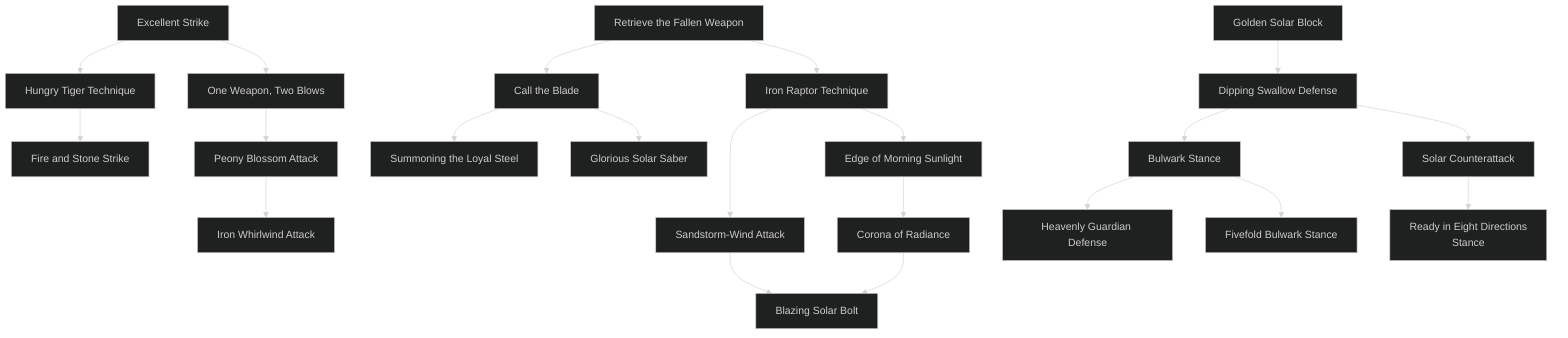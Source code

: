 ---
config:
  theme: dark
---

flowchart TD

    excellent_strike[Excellent Strike]
    click excellent_strike callback "
        Excellent Strike<br>
        <br>
        Cost: 1 mote per die<br>
        Duration: Instant<br>
        Type: Supplemental<br>
        Minimum Melee: 1<br>
        Minimum Essence: 1<br>
        Prerequisite Charms: None<br>
        <br>
        The Exalted fills her weapon with crackling Essence,
        making her swing hard and true. For each mote of Essence
        spent on this Charm, the player may add one die to a single
        attack but can no more than double her character's regular
        Dexterity + Melee dice pool.
        "

    excellent_strike --> hungry_tiger_technique[Hungry Tiger Technique]
    click hungry_tiger_technique callback "
        Hungry Tiger Technique<br>
        <br>
        Cost: 1 mote<br>
        Duration: Instant<br>
        Type: Minimum Melee<br>
        Supplemental: 2<br>
        Minimum Essence: 1<br>
        Prerequisite Charms: Excellent Strike<br>
        <br>
        To activate the Hungry Tiger Technique, the Exalted
        charges her body and weapon with Essence, unifying the
        two and making her attack as if the weapon were an
        extension of her being. If the attack is successful, the player
        counts the extra successes twice for the purposes of determining
        damage. The Essence to power this Charm must be
        spent prior to making the attack roll.
        "

    hungry_tiger_technique --> fire_and_stone_strike[Fire and Stone Strike]
    click fire_and_stone_strike callback "
        Fire and Stone Strike<br>
        <br>
        Cost: 1 mote per health level<br>
        Duration: Instant<br>
        Type: Supplemental<br>
        Minimum Melee: 3<br>
        Minimum Essence: 1<br>
        Prerequisite Charms: Hungry Tiger Technique<br>
        <br>
        The character focuses her Essence into her weapon and
        swings a terrible blow against her opponent. If the blow is
        successful, the character's attack does an additional die of
        damage against her opponent for every mote of Essence she
        spent activating the Charm. Characters cannot spend more
        Essence activating Fire and Stones Strike than they have
        dots of Strength. Note that the Essence cost of Fire and
        Stones Strike must be spent before the attack roll. If a
        non-orichalcum weapon is used to do more automatic damage
        successes than its damage rating, it will probably break.
        "

    excellent_strike --> one_weapon_two_blows[One Weapon, Two Blows]
    click one_weapon_two_blows callback "
        One Weapon, Two Blows<br>
        <br>
        Cost: 3 motes<br>
        Duration: Instant<br>
        Type: Extra Action<br>
        Minimum Melee: 2<br>
        Minimum Essence: 1<br>
        Prerequisite Charms: Excellent Strike<br>
        <br>
        The Exalted charges her weapon arm with Essence,
        and it becomes as fast as a striking snake. The character
        may attack a target twice in one turn. The attacks both
        occur on the character's initiative, but each is rolled
        separately. If the defender attempts to dodge or parry, one
        roll is made and the results are applied to both attacks.
        "

    one_weapon_two_blows --> peony_blossom_attack[Peony Blossom Attack]
    click peony_blossom_attack callback "
        Peony Blossom Attack<br>
        <br>
        Cost: Varies<br>
        Duration: Instant<br>
        Type: Extra Action<br>
        Minimum Melee: 3<br>
        Minimum Essence: 1<br>
        Prerequisite Charms: One Weapon, Two Blows<br>
        <br>
        The Exalted surrounds herself with a nimbus of Essence,
        and her movements become as rapid and smooth as
        ice on hot metal. The character may make multiple attacks,
        either against multiple targets or a single opponent.
        The character may attack as many times as she likes, so
        long as she has sufficient Essence to fuel the Charm. Each
        attack costs motes of Essence equal to the twice the total
        number of attacks the character has made that turn,
        including his normal attack. A character making 5 attacks
        would pay 28 (4 + 6 + 8 + 10) motes of Essence to activate
        the Peony Blossom Attack.<br>
        The player must declare how many attacks the character
        will make this turn before the character takes her first
        action. The character cannot split her Melee dice pool and
        use this Charm in the same turn, so a Combo with some
        sort of defensive Charm is recommended. Defenders must
        dodge or parry each attack separately.
        "

    peony_blossom_attack --> iron_whirlwind_attack[Iron Whirlwind Attack]
    click iron_whirlwind_attack callback "
        Iron Whirlwind Attack<br>
        <br>
        Cost: 5 motes, 1 Willpower<br>
        Duration: Instant<br>
        Type: Extra Action<br>
        Minimum Melee: 5<br>
        Minimum Essence: 2<br>
        Prerequisite Charms: Peony Blossom Attack<br>
        <br>
        The character permeates his body with raw Essence,
        so much that it wraps around him in a gauzy corona and
        leaves trailing streaks behind his lightning-fast strikes and
        thrusts. On the turn he uses this Charm, the character may
        make a total number of attacks equal to his Dexterity.
        The character cannot split his Melee dice pool and
        use this Charm in the same turn, so a Combo with some
        sort of defensive Charm is recommended.
        "

    retrieve_the_fallen_weapon[Retrieve the Fallen Weapon]
    click retrieve_the_fallen_weapon callback "
        Retrieve the Fallen Weapon<br>
        <br>
        Cost: 1 mote<br>
        Duration: Instant<br>
        Type: Simple<br>
        Minimum Melee: 1<br>
        Minimum Essence: 1<br>
        Prerequisite Charms: None<br>
        <br>
        The Exalted may use the bonds that form between a
        weapon and its wielder to call his chosen implement of battle
        to his hand. This Charm can overcome friction and gravity to
        carry the weapon through the air to the character but cannot
        defeat doors, chains and other such substantial hindrances.
        The character must have his weapon hand empty and must be
        able to see the weapon in order to call it to himself. The
        character must have used the weapon and be familiar with it
        to use this Charm on it — it must be his weapon.
        "

    retrieve_the_fallen_weapon --> call_the_blade[Call the Blade]
    click call_the_blade callback "
        Call the Blade<br>
        <br>
        Cost: 3 motes<br>
        Duration: Instant<br>
        Type: Simple<br>
        Minimum Melee: 2<br>
        Minimum Essence: 2<br>
        Prerequisite Charms: Retrieve the Fallen Weapon<br>
        <br>
        The character may call her weapon back to her hand, even
        if she cannot see it. The weapon does not traverse the space
        between its location and the character's hand, it simply flashes into
        her grasp. The call of this Charm reaches only (10x the character's
        Essence) yards, if the weapon is farther than that, the Charm will
        fail. As with Retrieve the Fallen Weapon, the character cannot use
        this power to steal weapons, only to call her own weapon to her.
        "

    call_the_blade --> summoning_the_loyal_steel[Summoning the Loyal Steel]
    click summoning_the_loyal_steel callback "
        Summoning the Loyal Steel<br>
        <br>
        Cost: 1 mote to summon or banish<br>
        Duration: Instant<br>
        Type: Reflexive<br>
        Minimum Melee: 3<br>
        Minimum Essence: 1<br>
        Prerequisite Charms: Call the Blade<br>
        <br>
        The character simply gestures, and his weapon flashes to
        his hand, appearing instantly in his grasp regardless of its
        previous location. A character who is holding his weapon can
        also banish it, spending a mote of Essence to place it Elsewhere.
        Weapons that have been placed Elsewhere are gone from the
        world and can only be reached by their Exalted owner through
        the use of Summoning the Loyal Steel. The Exalted must have
        "

    call_the_blade --> glorious_solar_saber[Glorious Solar Saber]
    click glorious_solar_saber callback "
        Glorious Solar Saber<br>
        <br>
        Cost: 5 motes + 1 Willpower<br>
        Duration: One scene<br>
        Type: Simple<br>
        Minimum Melee: 3<br>
        Minimum Essence: 2<br>
        Prerequisite Charms: Call the Blade<br>
        <br>
        The character can now never be disarmed. She can
        concentrate Essence in her hand, forming a glittering
        golden blade of pure magical energy that does a base lethal
        damage equal to the character's Strength plus her Essence
        score. The blade glows brightly enough to light an area
        three or four yards across. Each Exalted's blade is different,
        perfectly matching her personality and fighting style.
        "

    retrieve_the_fallen_weapon --> iron_raptor_technique[Iron Raptor Technique]
    click iron_raptor_technique callback "
        Iron Raptor Technique<br>
        <br>
        Cost: 2 motes<br>
        Duration: Instant<br>
        Type: Simple<br>
        Minimum Melee: 3<br>
        Minimum Essence: 1<br>
        Prerequisite Charms: Retrieve the Fallen Weapon<br>
        <br>
        This Charm allows the character to use his weapon to
        attack up to Dexterity x 5 yards away. The weapon whirls
        through the air to its strike its target, like a bloodthirsty, metal
        bird of prey, and then spins obediently back to the wielder's
        hand. The character attacks with his Melee pool, as usual, and
        the damage is determined using his Strength as if it was anormal
        Melee attack. Iron Raptor attacks can be blocked like normal
        Melee attacks. Botched Iron Raptor attacks can result in stuck
        or lost weapons or injury to the Exalted using the Charm.
        "

    iron_raptor_technique --> sandstorm_wind_attack[Sandstorm-Wind Attack]
    click sandstorm_wind_attack callback "
        Sandstorm-Wind Attack<br>
        <br>
        Cost: 3 motes<br>
        Duration: Instant<br>
        Type: Simple<br>
        Minimum Melee: 4<br>
        Minimum Essence: 2<br>
        Prerequisite Charms: Iron Raptor Technique<br>
        <br>
        The character charges his weapon with Essence and
        strikes a blow at a distant target. A slashing edge of concentrated
        force leaps from the weapon and races toward the target.<br>
        The character attacks with his Dexterity + Melee dice pool and
        does a base lethal damage of his Strength + his Essence. The
        Sandstorm-Wind Attack is blocked as a ranged attack, not as
        a Melee attack. Sandstorm-Wind Attack can strike characters
        up to (10 x the character's Essence) yards away.
        "

    iron_raptor_technique --> edge_of_morning_sunlight[Edge of Morning Sunlight]
    click edge_of_morning_sunlight callback "
        Edge of Morning Sunlight<br>
        <br>
        Cost: 1 mote<br>
        Duration: Instant<br>
        Type: Supplemental<br>
        Minimum Melee: 5<br>
        Minimum Essence: 2<br>
        Prerequisite Charms: Iron Raptor Technique<br>
        <br>
        The character concentrates on manifesting his Essence
        through the medium of his weapon. The weapon
        becomes invested with Solar power and is highly effective
        against creatures of darkness, the undead and the Abyssal
        Exalted. The weapon adds the character's Essence to its
        regular damage when used against such creatures.
        "

    edge_of_morning_sunlight --> corona_of_radiance[Corona of Radiance]
    click corona_of_radiance callback "
        Corona of Radiance<br>
        <br>
        Cost: 5 motes, 1 Willpower<br>
        Duration: One scene<br>
        Type: Simple<br>
        Minimum Melee: 5<br>
        Minimum Essence: 2<br>
        Prerequisite Charms: Edge of Morning Sunlight<br>
        <br>
        The character channels Essence through her body, using
        her weapon as an aggressive focus. Her flesh coruscates with
        flickering Solar energy, and attacks against her by undead,
        creatures of the night and Abyssal Exalted are at + 1 difficulty.
        In addition, if such creatures strike her without using a
        weapon, they must soak aggravated damage equal to the
        character's Essence. While Corona of Radiance is active, the
        Exalted's attacks against such creatures do aggravated damage
        and have a damage bonus equal to the character's Essence.
        "

    blazing_solar_bolt[Blazing Solar Bolt]
    sandstorm_wind_attack --> blazing_solar_bolt
    corona_of_radiance --> blazing_solar_bolt
    click blazing_solar_bolt callback "
        Blazing Solar Bolt<br>
        <br>
        Cost: 3 motes, 1 Willpower<br>
        Duration: Instant<br>
        Type: Simple<br>
        Minimum Melee: 5<br>
        Minimum Essence: 3<br>
        Prerequisite Charms: Corona of Radiance, Sandstorm-Wind Attack<br>
        <br>
        The character channels pure Solar Essence though herself,
        focusing it with her will and through the medium of her
        weapon. A powerful lance of energy leaps between the Solar's
        Caste Mark, her weapon and the target. The character makes
        an attack with her Dexterity + Melee dice pool, which cannot
        be blocked or dodged without the use of Charms. The attack
        does lethal damage and has a base damage of the Exalted's
        Strength + her Willpower. Against inhabitants of Malfeas and
        the Underworld, Blazing Solar Bolt inflicts aggravated damage.
        "
    golden_solar_block[Golden Solar Block]
    click golden_solar_block callback "
        Golden Solar Block<br>
        <br>
        Cost: 1 mote per 2 dice<br>
        Duration: Instant<br>
        Type: Reflexive<br>
        Minimum Melee: 1<br>
        Minimum Essence: 1<br>
        Prerequisite Charms: None<br>
        <br>
        Through this Charm, the character uses Essence to guide
        her weapon on the defense, allowing her to parry the attacks
        of many foes at once. The character may trade Essence for dice
        to block any hand-to-hand attack that she is aware of, at the
        cost of 1 mote per 2 dice. The player cannot use more dice to
        parry any single attack than her Melee dice pool. If there are
        an odd number of dice in her Melee pool, then the fractional
        mote left over after buying the last die is lost.
        "

    golden_solar_block --> dipping_swallow_defense[Dipping Swallow Defense]
    click dipping_swallow_defense callback "
        Dipping Swallow Defense<br>
        <br>
        Cost: 2 motes<br>
        Duration: Instant<br>
        Type: Reflexive<br>
        Minimum Melee: 2<br>
        Minimum Essence: 1<br>
        Prerequisite Charms: Golden Essence Block<br>
        <br>
        The character has achieved further mastery of defensive
        Essence flows and can now more smoothly block
        attacks. Dipping Swallow Defense allows the character to
        use his full Dexterity + Melee dice pool to parry any one
        incoming hand-to-hand attack that he is aware of.
        "

    dipping_swallow_defense --> bulwark_stance[Bulwark Stance]
    click bulwark_stance callback "
        Bulwark Stance<br>
        <br>
        Cost: 5 motes<br>
        Duration: Until next action<br>
        Type: Simple<br>
        Minimum Melee: 3<br>
        Minimum Essence: 1<br>
        Prerequisite Charms: Dipping Swallow Defense<br>
        <br>
        The character now has the ability to use defensive
        Essence flows to gain perfect form and poise. Until her
        next action, the character may use her full Dexterity +
        Melee dice pool to parry any attack she is aware of, so long
        as the attack has a physical component and is not specifically
        noted as being impossible to block.
        "

    bulwark_stance --> heavenly_guardian_defense[Heavenly Guardian Defense]
    click heavenly_guardian_defense callback "
        Heavenly Guardian Defense<br>
        <br>
        Cost: 3 motes, 1 Willpower<br>
        Duration: Instant<br>
        Type: Reflexive<br>
        Minimum Melee: 4<br>
        Minimum Essence: 2<br>
        Prerequisite Charms: Bulwark Stance<br>
        <br>
        The character may block, without his player rolling, any
        one attack against him that he is aware of, even if the attack
        is not normally blockable, such as that from an arrow, a bolt
        of acid or a hurtling boulder. Blocking the tremendously
        powerful attacks ofbeings such as godlings and demon princes
        will almost certainly cause non-magical weapons to perish,
        but the attack will be stopped at no harm to the Exalted.
        "

    bulwark_stance --> fivefold_bulwark_stance[Fivefold Bulwark Stance]
    click fivefold_bulwark_stance callback "
        Fivefold Bulwark Stance<br>
        <br>
        Cost: 5 motes, 1 Willpower<br>
        Duration: One scene<br>
        Type: Reflexive<br>
        Minimum Melee: 5<br>
        Minimum Essence: 3<br>
        Prerequisite Charms: Bulwark Stance<br>
        <br>
        For the rest of the scene, the character is surrounded by
        glowing Essence arcs, outlining his ideal protective moves
        and guiding his weapon in defense. The character may use
        his full Dexterity + Melee dice pool to parry any attacks
        against him of which he is aware, even missile weapons and
        magical attacks that possess a physical component.
        "

    dipping_swallow_defense --> solar_counterattack[Solar Counterattack]
    click solar_counterattack callback "
        Solar Counterattack<br>
        <br>
        Cost: 3 motes<br>
        Duration: Instant<br>
        Type: Reflexive<br>
        Minimum Melee: 4<br>
        Minimum Essence: 1<br>
        <br>
        Prerequisite Charms: Dipping Swallow Defense
        Essence guides the character's tempo, allowing her
        to strike when her enemy extends for an attack. The
        character may immediately make an attack at her full
        Dexterity + Melee dice pool against anyone executing a
        hand-to-hand attack against her. This attack is made
        after the roll to hit the counterattacking Exalted but
        before damage is determined.<br>
        The Solar Counterattack is not an action and does
        not subtract from the character's dice pools or affect her
        action for the turn. A character can make as many Solar
        Counterattacks in a turn as she can afford to pay for, but a
        character cannot use Solar Counterattack in response to
        Solar Counterattack or any other counterattack Charm.
        "

    solar_counterattack --> ready_in_eight_direction_stance[Ready in Eight Directions<br>Stance]
    click ready_in_eight_direction_stance callback "
        Ready in Eight Directions Stance<br>
        <br>
        Cost: 5 motes<br>
        Duration: One turn<br>
        Type: Reflexive<br>
        Minimum Melee: 5<br>
        Minimum Essence: 2<br>
        Prerequisite Charms: Solar Counterattack<br>
        <br>
        The character now rides the impulses of Essence
        with supple perfection. To attack him is to invite a lethal
        counterstroke. Until the character's next action, he may
        respond to all incoming hand-to-hand attacks with an
        immediate counterattack at his full Dexterity + Melee
        dice pool. As with Solar Counterattack, Ready in Eight
        Directions Stance comes after the opponent's attack roll
        but before damage effects are applied. Ready in Eight
        Directions Stance in no way mitigates the attack's effects.
        A character cannot use Ready in Eight Directions
        Stance in response to Solar Counterattack or any other
        counterattack Charm.
        "